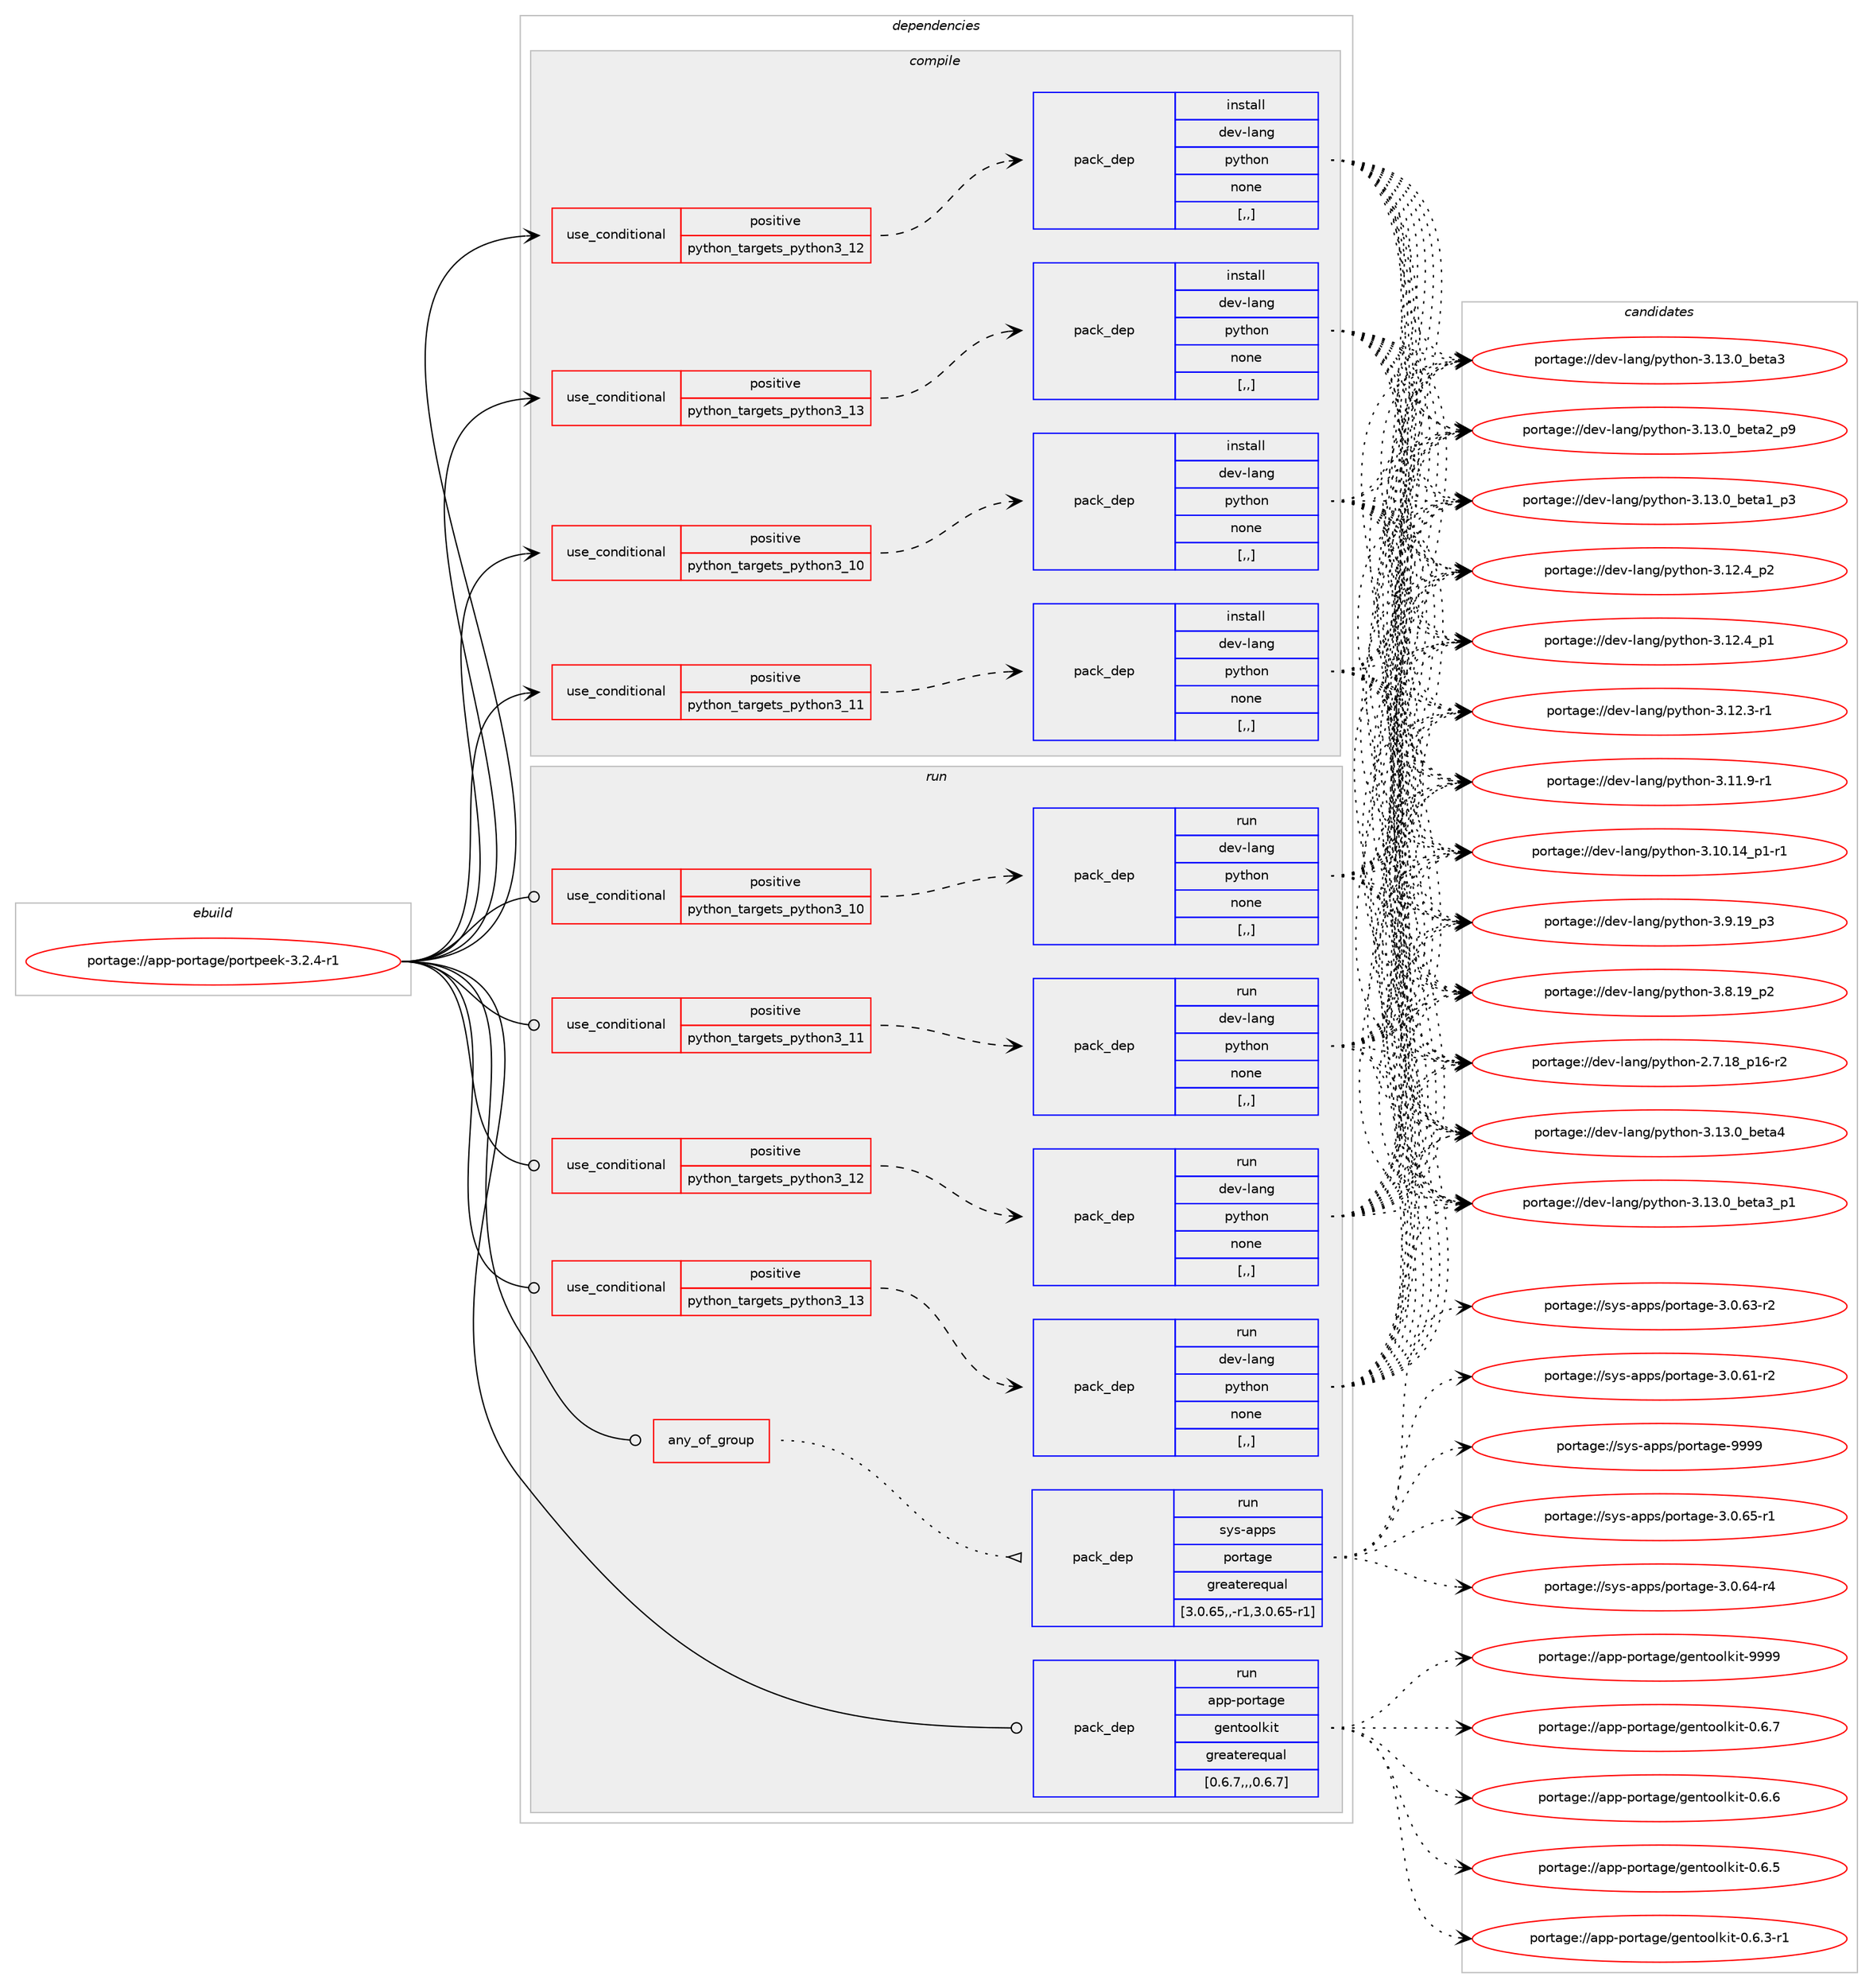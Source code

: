digraph prolog {

# *************
# Graph options
# *************

newrank=true;
concentrate=true;
compound=true;
graph [rankdir=LR,fontname=Helvetica,fontsize=10,ranksep=1.5];#, ranksep=2.5, nodesep=0.2];
edge  [arrowhead=vee];
node  [fontname=Helvetica,fontsize=10];

# **********
# The ebuild
# **********

subgraph cluster_leftcol {
color=gray;
label=<<i>ebuild</i>>;
id [label="portage://app-portage/portpeek-3.2.4-r1", color=red, width=4, href="../app-portage/portpeek-3.2.4-r1.svg"];
}

# ****************
# The dependencies
# ****************

subgraph cluster_midcol {
color=gray;
label=<<i>dependencies</i>>;
subgraph cluster_compile {
fillcolor="#eeeeee";
style=filled;
label=<<i>compile</i>>;
subgraph cond14296 {
dependency51558 [label=<<TABLE BORDER="0" CELLBORDER="1" CELLSPACING="0" CELLPADDING="4"><TR><TD ROWSPAN="3" CELLPADDING="10">use_conditional</TD></TR><TR><TD>positive</TD></TR><TR><TD>python_targets_python3_10</TD></TR></TABLE>>, shape=none, color=red];
subgraph pack36779 {
dependency51559 [label=<<TABLE BORDER="0" CELLBORDER="1" CELLSPACING="0" CELLPADDING="4" WIDTH="220"><TR><TD ROWSPAN="6" CELLPADDING="30">pack_dep</TD></TR><TR><TD WIDTH="110">install</TD></TR><TR><TD>dev-lang</TD></TR><TR><TD>python</TD></TR><TR><TD>none</TD></TR><TR><TD>[,,]</TD></TR></TABLE>>, shape=none, color=blue];
}
dependency51558:e -> dependency51559:w [weight=20,style="dashed",arrowhead="vee"];
}
id:e -> dependency51558:w [weight=20,style="solid",arrowhead="vee"];
subgraph cond14297 {
dependency51560 [label=<<TABLE BORDER="0" CELLBORDER="1" CELLSPACING="0" CELLPADDING="4"><TR><TD ROWSPAN="3" CELLPADDING="10">use_conditional</TD></TR><TR><TD>positive</TD></TR><TR><TD>python_targets_python3_11</TD></TR></TABLE>>, shape=none, color=red];
subgraph pack36780 {
dependency51561 [label=<<TABLE BORDER="0" CELLBORDER="1" CELLSPACING="0" CELLPADDING="4" WIDTH="220"><TR><TD ROWSPAN="6" CELLPADDING="30">pack_dep</TD></TR><TR><TD WIDTH="110">install</TD></TR><TR><TD>dev-lang</TD></TR><TR><TD>python</TD></TR><TR><TD>none</TD></TR><TR><TD>[,,]</TD></TR></TABLE>>, shape=none, color=blue];
}
dependency51560:e -> dependency51561:w [weight=20,style="dashed",arrowhead="vee"];
}
id:e -> dependency51560:w [weight=20,style="solid",arrowhead="vee"];
subgraph cond14298 {
dependency51562 [label=<<TABLE BORDER="0" CELLBORDER="1" CELLSPACING="0" CELLPADDING="4"><TR><TD ROWSPAN="3" CELLPADDING="10">use_conditional</TD></TR><TR><TD>positive</TD></TR><TR><TD>python_targets_python3_12</TD></TR></TABLE>>, shape=none, color=red];
subgraph pack36781 {
dependency51563 [label=<<TABLE BORDER="0" CELLBORDER="1" CELLSPACING="0" CELLPADDING="4" WIDTH="220"><TR><TD ROWSPAN="6" CELLPADDING="30">pack_dep</TD></TR><TR><TD WIDTH="110">install</TD></TR><TR><TD>dev-lang</TD></TR><TR><TD>python</TD></TR><TR><TD>none</TD></TR><TR><TD>[,,]</TD></TR></TABLE>>, shape=none, color=blue];
}
dependency51562:e -> dependency51563:w [weight=20,style="dashed",arrowhead="vee"];
}
id:e -> dependency51562:w [weight=20,style="solid",arrowhead="vee"];
subgraph cond14299 {
dependency51564 [label=<<TABLE BORDER="0" CELLBORDER="1" CELLSPACING="0" CELLPADDING="4"><TR><TD ROWSPAN="3" CELLPADDING="10">use_conditional</TD></TR><TR><TD>positive</TD></TR><TR><TD>python_targets_python3_13</TD></TR></TABLE>>, shape=none, color=red];
subgraph pack36782 {
dependency51565 [label=<<TABLE BORDER="0" CELLBORDER="1" CELLSPACING="0" CELLPADDING="4" WIDTH="220"><TR><TD ROWSPAN="6" CELLPADDING="30">pack_dep</TD></TR><TR><TD WIDTH="110">install</TD></TR><TR><TD>dev-lang</TD></TR><TR><TD>python</TD></TR><TR><TD>none</TD></TR><TR><TD>[,,]</TD></TR></TABLE>>, shape=none, color=blue];
}
dependency51564:e -> dependency51565:w [weight=20,style="dashed",arrowhead="vee"];
}
id:e -> dependency51564:w [weight=20,style="solid",arrowhead="vee"];
}
subgraph cluster_compileandrun {
fillcolor="#eeeeee";
style=filled;
label=<<i>compile and run</i>>;
}
subgraph cluster_run {
fillcolor="#eeeeee";
style=filled;
label=<<i>run</i>>;
subgraph any423 {
dependency51566 [label=<<TABLE BORDER="0" CELLBORDER="1" CELLSPACING="0" CELLPADDING="4"><TR><TD CELLPADDING="10">any_of_group</TD></TR></TABLE>>, shape=none, color=red];subgraph pack36783 {
dependency51567 [label=<<TABLE BORDER="0" CELLBORDER="1" CELLSPACING="0" CELLPADDING="4" WIDTH="220"><TR><TD ROWSPAN="6" CELLPADDING="30">pack_dep</TD></TR><TR><TD WIDTH="110">run</TD></TR><TR><TD>sys-apps</TD></TR><TR><TD>portage</TD></TR><TR><TD>greaterequal</TD></TR><TR><TD>[3.0.65,,-r1,3.0.65-r1]</TD></TR></TABLE>>, shape=none, color=blue];
}
dependency51566:e -> dependency51567:w [weight=20,style="dotted",arrowhead="oinv"];
}
id:e -> dependency51566:w [weight=20,style="solid",arrowhead="odot"];
subgraph cond14300 {
dependency51568 [label=<<TABLE BORDER="0" CELLBORDER="1" CELLSPACING="0" CELLPADDING="4"><TR><TD ROWSPAN="3" CELLPADDING="10">use_conditional</TD></TR><TR><TD>positive</TD></TR><TR><TD>python_targets_python3_10</TD></TR></TABLE>>, shape=none, color=red];
subgraph pack36784 {
dependency51569 [label=<<TABLE BORDER="0" CELLBORDER="1" CELLSPACING="0" CELLPADDING="4" WIDTH="220"><TR><TD ROWSPAN="6" CELLPADDING="30">pack_dep</TD></TR><TR><TD WIDTH="110">run</TD></TR><TR><TD>dev-lang</TD></TR><TR><TD>python</TD></TR><TR><TD>none</TD></TR><TR><TD>[,,]</TD></TR></TABLE>>, shape=none, color=blue];
}
dependency51568:e -> dependency51569:w [weight=20,style="dashed",arrowhead="vee"];
}
id:e -> dependency51568:w [weight=20,style="solid",arrowhead="odot"];
subgraph cond14301 {
dependency51570 [label=<<TABLE BORDER="0" CELLBORDER="1" CELLSPACING="0" CELLPADDING="4"><TR><TD ROWSPAN="3" CELLPADDING="10">use_conditional</TD></TR><TR><TD>positive</TD></TR><TR><TD>python_targets_python3_11</TD></TR></TABLE>>, shape=none, color=red];
subgraph pack36785 {
dependency51571 [label=<<TABLE BORDER="0" CELLBORDER="1" CELLSPACING="0" CELLPADDING="4" WIDTH="220"><TR><TD ROWSPAN="6" CELLPADDING="30">pack_dep</TD></TR><TR><TD WIDTH="110">run</TD></TR><TR><TD>dev-lang</TD></TR><TR><TD>python</TD></TR><TR><TD>none</TD></TR><TR><TD>[,,]</TD></TR></TABLE>>, shape=none, color=blue];
}
dependency51570:e -> dependency51571:w [weight=20,style="dashed",arrowhead="vee"];
}
id:e -> dependency51570:w [weight=20,style="solid",arrowhead="odot"];
subgraph cond14302 {
dependency51572 [label=<<TABLE BORDER="0" CELLBORDER="1" CELLSPACING="0" CELLPADDING="4"><TR><TD ROWSPAN="3" CELLPADDING="10">use_conditional</TD></TR><TR><TD>positive</TD></TR><TR><TD>python_targets_python3_12</TD></TR></TABLE>>, shape=none, color=red];
subgraph pack36786 {
dependency51573 [label=<<TABLE BORDER="0" CELLBORDER="1" CELLSPACING="0" CELLPADDING="4" WIDTH="220"><TR><TD ROWSPAN="6" CELLPADDING="30">pack_dep</TD></TR><TR><TD WIDTH="110">run</TD></TR><TR><TD>dev-lang</TD></TR><TR><TD>python</TD></TR><TR><TD>none</TD></TR><TR><TD>[,,]</TD></TR></TABLE>>, shape=none, color=blue];
}
dependency51572:e -> dependency51573:w [weight=20,style="dashed",arrowhead="vee"];
}
id:e -> dependency51572:w [weight=20,style="solid",arrowhead="odot"];
subgraph cond14303 {
dependency51574 [label=<<TABLE BORDER="0" CELLBORDER="1" CELLSPACING="0" CELLPADDING="4"><TR><TD ROWSPAN="3" CELLPADDING="10">use_conditional</TD></TR><TR><TD>positive</TD></TR><TR><TD>python_targets_python3_13</TD></TR></TABLE>>, shape=none, color=red];
subgraph pack36787 {
dependency51575 [label=<<TABLE BORDER="0" CELLBORDER="1" CELLSPACING="0" CELLPADDING="4" WIDTH="220"><TR><TD ROWSPAN="6" CELLPADDING="30">pack_dep</TD></TR><TR><TD WIDTH="110">run</TD></TR><TR><TD>dev-lang</TD></TR><TR><TD>python</TD></TR><TR><TD>none</TD></TR><TR><TD>[,,]</TD></TR></TABLE>>, shape=none, color=blue];
}
dependency51574:e -> dependency51575:w [weight=20,style="dashed",arrowhead="vee"];
}
id:e -> dependency51574:w [weight=20,style="solid",arrowhead="odot"];
subgraph pack36788 {
dependency51576 [label=<<TABLE BORDER="0" CELLBORDER="1" CELLSPACING="0" CELLPADDING="4" WIDTH="220"><TR><TD ROWSPAN="6" CELLPADDING="30">pack_dep</TD></TR><TR><TD WIDTH="110">run</TD></TR><TR><TD>app-portage</TD></TR><TR><TD>gentoolkit</TD></TR><TR><TD>greaterequal</TD></TR><TR><TD>[0.6.7,,,0.6.7]</TD></TR></TABLE>>, shape=none, color=blue];
}
id:e -> dependency51576:w [weight=20,style="solid",arrowhead="odot"];
}
}

# **************
# The candidates
# **************

subgraph cluster_choices {
rank=same;
color=gray;
label=<<i>candidates</i>>;

subgraph choice36779 {
color=black;
nodesep=1;
choice1001011184510897110103471121211161041111104551464951464895981011169752 [label="portage://dev-lang/python-3.13.0_beta4", color=red, width=4,href="../dev-lang/python-3.13.0_beta4.svg"];
choice10010111845108971101034711212111610411111045514649514648959810111697519511249 [label="portage://dev-lang/python-3.13.0_beta3_p1", color=red, width=4,href="../dev-lang/python-3.13.0_beta3_p1.svg"];
choice1001011184510897110103471121211161041111104551464951464895981011169751 [label="portage://dev-lang/python-3.13.0_beta3", color=red, width=4,href="../dev-lang/python-3.13.0_beta3.svg"];
choice10010111845108971101034711212111610411111045514649514648959810111697509511257 [label="portage://dev-lang/python-3.13.0_beta2_p9", color=red, width=4,href="../dev-lang/python-3.13.0_beta2_p9.svg"];
choice10010111845108971101034711212111610411111045514649514648959810111697499511251 [label="portage://dev-lang/python-3.13.0_beta1_p3", color=red, width=4,href="../dev-lang/python-3.13.0_beta1_p3.svg"];
choice100101118451089711010347112121116104111110455146495046529511250 [label="portage://dev-lang/python-3.12.4_p2", color=red, width=4,href="../dev-lang/python-3.12.4_p2.svg"];
choice100101118451089711010347112121116104111110455146495046529511249 [label="portage://dev-lang/python-3.12.4_p1", color=red, width=4,href="../dev-lang/python-3.12.4_p1.svg"];
choice100101118451089711010347112121116104111110455146495046514511449 [label="portage://dev-lang/python-3.12.3-r1", color=red, width=4,href="../dev-lang/python-3.12.3-r1.svg"];
choice100101118451089711010347112121116104111110455146494946574511449 [label="portage://dev-lang/python-3.11.9-r1", color=red, width=4,href="../dev-lang/python-3.11.9-r1.svg"];
choice100101118451089711010347112121116104111110455146494846495295112494511449 [label="portage://dev-lang/python-3.10.14_p1-r1", color=red, width=4,href="../dev-lang/python-3.10.14_p1-r1.svg"];
choice100101118451089711010347112121116104111110455146574649579511251 [label="portage://dev-lang/python-3.9.19_p3", color=red, width=4,href="../dev-lang/python-3.9.19_p3.svg"];
choice100101118451089711010347112121116104111110455146564649579511250 [label="portage://dev-lang/python-3.8.19_p2", color=red, width=4,href="../dev-lang/python-3.8.19_p2.svg"];
choice100101118451089711010347112121116104111110455046554649569511249544511450 [label="portage://dev-lang/python-2.7.18_p16-r2", color=red, width=4,href="../dev-lang/python-2.7.18_p16-r2.svg"];
dependency51559:e -> choice1001011184510897110103471121211161041111104551464951464895981011169752:w [style=dotted,weight="100"];
dependency51559:e -> choice10010111845108971101034711212111610411111045514649514648959810111697519511249:w [style=dotted,weight="100"];
dependency51559:e -> choice1001011184510897110103471121211161041111104551464951464895981011169751:w [style=dotted,weight="100"];
dependency51559:e -> choice10010111845108971101034711212111610411111045514649514648959810111697509511257:w [style=dotted,weight="100"];
dependency51559:e -> choice10010111845108971101034711212111610411111045514649514648959810111697499511251:w [style=dotted,weight="100"];
dependency51559:e -> choice100101118451089711010347112121116104111110455146495046529511250:w [style=dotted,weight="100"];
dependency51559:e -> choice100101118451089711010347112121116104111110455146495046529511249:w [style=dotted,weight="100"];
dependency51559:e -> choice100101118451089711010347112121116104111110455146495046514511449:w [style=dotted,weight="100"];
dependency51559:e -> choice100101118451089711010347112121116104111110455146494946574511449:w [style=dotted,weight="100"];
dependency51559:e -> choice100101118451089711010347112121116104111110455146494846495295112494511449:w [style=dotted,weight="100"];
dependency51559:e -> choice100101118451089711010347112121116104111110455146574649579511251:w [style=dotted,weight="100"];
dependency51559:e -> choice100101118451089711010347112121116104111110455146564649579511250:w [style=dotted,weight="100"];
dependency51559:e -> choice100101118451089711010347112121116104111110455046554649569511249544511450:w [style=dotted,weight="100"];
}
subgraph choice36780 {
color=black;
nodesep=1;
choice1001011184510897110103471121211161041111104551464951464895981011169752 [label="portage://dev-lang/python-3.13.0_beta4", color=red, width=4,href="../dev-lang/python-3.13.0_beta4.svg"];
choice10010111845108971101034711212111610411111045514649514648959810111697519511249 [label="portage://dev-lang/python-3.13.0_beta3_p1", color=red, width=4,href="../dev-lang/python-3.13.0_beta3_p1.svg"];
choice1001011184510897110103471121211161041111104551464951464895981011169751 [label="portage://dev-lang/python-3.13.0_beta3", color=red, width=4,href="../dev-lang/python-3.13.0_beta3.svg"];
choice10010111845108971101034711212111610411111045514649514648959810111697509511257 [label="portage://dev-lang/python-3.13.0_beta2_p9", color=red, width=4,href="../dev-lang/python-3.13.0_beta2_p9.svg"];
choice10010111845108971101034711212111610411111045514649514648959810111697499511251 [label="portage://dev-lang/python-3.13.0_beta1_p3", color=red, width=4,href="../dev-lang/python-3.13.0_beta1_p3.svg"];
choice100101118451089711010347112121116104111110455146495046529511250 [label="portage://dev-lang/python-3.12.4_p2", color=red, width=4,href="../dev-lang/python-3.12.4_p2.svg"];
choice100101118451089711010347112121116104111110455146495046529511249 [label="portage://dev-lang/python-3.12.4_p1", color=red, width=4,href="../dev-lang/python-3.12.4_p1.svg"];
choice100101118451089711010347112121116104111110455146495046514511449 [label="portage://dev-lang/python-3.12.3-r1", color=red, width=4,href="../dev-lang/python-3.12.3-r1.svg"];
choice100101118451089711010347112121116104111110455146494946574511449 [label="portage://dev-lang/python-3.11.9-r1", color=red, width=4,href="../dev-lang/python-3.11.9-r1.svg"];
choice100101118451089711010347112121116104111110455146494846495295112494511449 [label="portage://dev-lang/python-3.10.14_p1-r1", color=red, width=4,href="../dev-lang/python-3.10.14_p1-r1.svg"];
choice100101118451089711010347112121116104111110455146574649579511251 [label="portage://dev-lang/python-3.9.19_p3", color=red, width=4,href="../dev-lang/python-3.9.19_p3.svg"];
choice100101118451089711010347112121116104111110455146564649579511250 [label="portage://dev-lang/python-3.8.19_p2", color=red, width=4,href="../dev-lang/python-3.8.19_p2.svg"];
choice100101118451089711010347112121116104111110455046554649569511249544511450 [label="portage://dev-lang/python-2.7.18_p16-r2", color=red, width=4,href="../dev-lang/python-2.7.18_p16-r2.svg"];
dependency51561:e -> choice1001011184510897110103471121211161041111104551464951464895981011169752:w [style=dotted,weight="100"];
dependency51561:e -> choice10010111845108971101034711212111610411111045514649514648959810111697519511249:w [style=dotted,weight="100"];
dependency51561:e -> choice1001011184510897110103471121211161041111104551464951464895981011169751:w [style=dotted,weight="100"];
dependency51561:e -> choice10010111845108971101034711212111610411111045514649514648959810111697509511257:w [style=dotted,weight="100"];
dependency51561:e -> choice10010111845108971101034711212111610411111045514649514648959810111697499511251:w [style=dotted,weight="100"];
dependency51561:e -> choice100101118451089711010347112121116104111110455146495046529511250:w [style=dotted,weight="100"];
dependency51561:e -> choice100101118451089711010347112121116104111110455146495046529511249:w [style=dotted,weight="100"];
dependency51561:e -> choice100101118451089711010347112121116104111110455146495046514511449:w [style=dotted,weight="100"];
dependency51561:e -> choice100101118451089711010347112121116104111110455146494946574511449:w [style=dotted,weight="100"];
dependency51561:e -> choice100101118451089711010347112121116104111110455146494846495295112494511449:w [style=dotted,weight="100"];
dependency51561:e -> choice100101118451089711010347112121116104111110455146574649579511251:w [style=dotted,weight="100"];
dependency51561:e -> choice100101118451089711010347112121116104111110455146564649579511250:w [style=dotted,weight="100"];
dependency51561:e -> choice100101118451089711010347112121116104111110455046554649569511249544511450:w [style=dotted,weight="100"];
}
subgraph choice36781 {
color=black;
nodesep=1;
choice1001011184510897110103471121211161041111104551464951464895981011169752 [label="portage://dev-lang/python-3.13.0_beta4", color=red, width=4,href="../dev-lang/python-3.13.0_beta4.svg"];
choice10010111845108971101034711212111610411111045514649514648959810111697519511249 [label="portage://dev-lang/python-3.13.0_beta3_p1", color=red, width=4,href="../dev-lang/python-3.13.0_beta3_p1.svg"];
choice1001011184510897110103471121211161041111104551464951464895981011169751 [label="portage://dev-lang/python-3.13.0_beta3", color=red, width=4,href="../dev-lang/python-3.13.0_beta3.svg"];
choice10010111845108971101034711212111610411111045514649514648959810111697509511257 [label="portage://dev-lang/python-3.13.0_beta2_p9", color=red, width=4,href="../dev-lang/python-3.13.0_beta2_p9.svg"];
choice10010111845108971101034711212111610411111045514649514648959810111697499511251 [label="portage://dev-lang/python-3.13.0_beta1_p3", color=red, width=4,href="../dev-lang/python-3.13.0_beta1_p3.svg"];
choice100101118451089711010347112121116104111110455146495046529511250 [label="portage://dev-lang/python-3.12.4_p2", color=red, width=4,href="../dev-lang/python-3.12.4_p2.svg"];
choice100101118451089711010347112121116104111110455146495046529511249 [label="portage://dev-lang/python-3.12.4_p1", color=red, width=4,href="../dev-lang/python-3.12.4_p1.svg"];
choice100101118451089711010347112121116104111110455146495046514511449 [label="portage://dev-lang/python-3.12.3-r1", color=red, width=4,href="../dev-lang/python-3.12.3-r1.svg"];
choice100101118451089711010347112121116104111110455146494946574511449 [label="portage://dev-lang/python-3.11.9-r1", color=red, width=4,href="../dev-lang/python-3.11.9-r1.svg"];
choice100101118451089711010347112121116104111110455146494846495295112494511449 [label="portage://dev-lang/python-3.10.14_p1-r1", color=red, width=4,href="../dev-lang/python-3.10.14_p1-r1.svg"];
choice100101118451089711010347112121116104111110455146574649579511251 [label="portage://dev-lang/python-3.9.19_p3", color=red, width=4,href="../dev-lang/python-3.9.19_p3.svg"];
choice100101118451089711010347112121116104111110455146564649579511250 [label="portage://dev-lang/python-3.8.19_p2", color=red, width=4,href="../dev-lang/python-3.8.19_p2.svg"];
choice100101118451089711010347112121116104111110455046554649569511249544511450 [label="portage://dev-lang/python-2.7.18_p16-r2", color=red, width=4,href="../dev-lang/python-2.7.18_p16-r2.svg"];
dependency51563:e -> choice1001011184510897110103471121211161041111104551464951464895981011169752:w [style=dotted,weight="100"];
dependency51563:e -> choice10010111845108971101034711212111610411111045514649514648959810111697519511249:w [style=dotted,weight="100"];
dependency51563:e -> choice1001011184510897110103471121211161041111104551464951464895981011169751:w [style=dotted,weight="100"];
dependency51563:e -> choice10010111845108971101034711212111610411111045514649514648959810111697509511257:w [style=dotted,weight="100"];
dependency51563:e -> choice10010111845108971101034711212111610411111045514649514648959810111697499511251:w [style=dotted,weight="100"];
dependency51563:e -> choice100101118451089711010347112121116104111110455146495046529511250:w [style=dotted,weight="100"];
dependency51563:e -> choice100101118451089711010347112121116104111110455146495046529511249:w [style=dotted,weight="100"];
dependency51563:e -> choice100101118451089711010347112121116104111110455146495046514511449:w [style=dotted,weight="100"];
dependency51563:e -> choice100101118451089711010347112121116104111110455146494946574511449:w [style=dotted,weight="100"];
dependency51563:e -> choice100101118451089711010347112121116104111110455146494846495295112494511449:w [style=dotted,weight="100"];
dependency51563:e -> choice100101118451089711010347112121116104111110455146574649579511251:w [style=dotted,weight="100"];
dependency51563:e -> choice100101118451089711010347112121116104111110455146564649579511250:w [style=dotted,weight="100"];
dependency51563:e -> choice100101118451089711010347112121116104111110455046554649569511249544511450:w [style=dotted,weight="100"];
}
subgraph choice36782 {
color=black;
nodesep=1;
choice1001011184510897110103471121211161041111104551464951464895981011169752 [label="portage://dev-lang/python-3.13.0_beta4", color=red, width=4,href="../dev-lang/python-3.13.0_beta4.svg"];
choice10010111845108971101034711212111610411111045514649514648959810111697519511249 [label="portage://dev-lang/python-3.13.0_beta3_p1", color=red, width=4,href="../dev-lang/python-3.13.0_beta3_p1.svg"];
choice1001011184510897110103471121211161041111104551464951464895981011169751 [label="portage://dev-lang/python-3.13.0_beta3", color=red, width=4,href="../dev-lang/python-3.13.0_beta3.svg"];
choice10010111845108971101034711212111610411111045514649514648959810111697509511257 [label="portage://dev-lang/python-3.13.0_beta2_p9", color=red, width=4,href="../dev-lang/python-3.13.0_beta2_p9.svg"];
choice10010111845108971101034711212111610411111045514649514648959810111697499511251 [label="portage://dev-lang/python-3.13.0_beta1_p3", color=red, width=4,href="../dev-lang/python-3.13.0_beta1_p3.svg"];
choice100101118451089711010347112121116104111110455146495046529511250 [label="portage://dev-lang/python-3.12.4_p2", color=red, width=4,href="../dev-lang/python-3.12.4_p2.svg"];
choice100101118451089711010347112121116104111110455146495046529511249 [label="portage://dev-lang/python-3.12.4_p1", color=red, width=4,href="../dev-lang/python-3.12.4_p1.svg"];
choice100101118451089711010347112121116104111110455146495046514511449 [label="portage://dev-lang/python-3.12.3-r1", color=red, width=4,href="../dev-lang/python-3.12.3-r1.svg"];
choice100101118451089711010347112121116104111110455146494946574511449 [label="portage://dev-lang/python-3.11.9-r1", color=red, width=4,href="../dev-lang/python-3.11.9-r1.svg"];
choice100101118451089711010347112121116104111110455146494846495295112494511449 [label="portage://dev-lang/python-3.10.14_p1-r1", color=red, width=4,href="../dev-lang/python-3.10.14_p1-r1.svg"];
choice100101118451089711010347112121116104111110455146574649579511251 [label="portage://dev-lang/python-3.9.19_p3", color=red, width=4,href="../dev-lang/python-3.9.19_p3.svg"];
choice100101118451089711010347112121116104111110455146564649579511250 [label="portage://dev-lang/python-3.8.19_p2", color=red, width=4,href="../dev-lang/python-3.8.19_p2.svg"];
choice100101118451089711010347112121116104111110455046554649569511249544511450 [label="portage://dev-lang/python-2.7.18_p16-r2", color=red, width=4,href="../dev-lang/python-2.7.18_p16-r2.svg"];
dependency51565:e -> choice1001011184510897110103471121211161041111104551464951464895981011169752:w [style=dotted,weight="100"];
dependency51565:e -> choice10010111845108971101034711212111610411111045514649514648959810111697519511249:w [style=dotted,weight="100"];
dependency51565:e -> choice1001011184510897110103471121211161041111104551464951464895981011169751:w [style=dotted,weight="100"];
dependency51565:e -> choice10010111845108971101034711212111610411111045514649514648959810111697509511257:w [style=dotted,weight="100"];
dependency51565:e -> choice10010111845108971101034711212111610411111045514649514648959810111697499511251:w [style=dotted,weight="100"];
dependency51565:e -> choice100101118451089711010347112121116104111110455146495046529511250:w [style=dotted,weight="100"];
dependency51565:e -> choice100101118451089711010347112121116104111110455146495046529511249:w [style=dotted,weight="100"];
dependency51565:e -> choice100101118451089711010347112121116104111110455146495046514511449:w [style=dotted,weight="100"];
dependency51565:e -> choice100101118451089711010347112121116104111110455146494946574511449:w [style=dotted,weight="100"];
dependency51565:e -> choice100101118451089711010347112121116104111110455146494846495295112494511449:w [style=dotted,weight="100"];
dependency51565:e -> choice100101118451089711010347112121116104111110455146574649579511251:w [style=dotted,weight="100"];
dependency51565:e -> choice100101118451089711010347112121116104111110455146564649579511250:w [style=dotted,weight="100"];
dependency51565:e -> choice100101118451089711010347112121116104111110455046554649569511249544511450:w [style=dotted,weight="100"];
}
subgraph choice36783 {
color=black;
nodesep=1;
choice115121115459711211211547112111114116971031014557575757 [label="portage://sys-apps/portage-9999", color=red, width=4,href="../sys-apps/portage-9999.svg"];
choice11512111545971121121154711211111411697103101455146484654534511449 [label="portage://sys-apps/portage-3.0.65-r1", color=red, width=4,href="../sys-apps/portage-3.0.65-r1.svg"];
choice11512111545971121121154711211111411697103101455146484654524511452 [label="portage://sys-apps/portage-3.0.64-r4", color=red, width=4,href="../sys-apps/portage-3.0.64-r4.svg"];
choice11512111545971121121154711211111411697103101455146484654514511450 [label="portage://sys-apps/portage-3.0.63-r2", color=red, width=4,href="../sys-apps/portage-3.0.63-r2.svg"];
choice11512111545971121121154711211111411697103101455146484654494511450 [label="portage://sys-apps/portage-3.0.61-r2", color=red, width=4,href="../sys-apps/portage-3.0.61-r2.svg"];
dependency51567:e -> choice115121115459711211211547112111114116971031014557575757:w [style=dotted,weight="100"];
dependency51567:e -> choice11512111545971121121154711211111411697103101455146484654534511449:w [style=dotted,weight="100"];
dependency51567:e -> choice11512111545971121121154711211111411697103101455146484654524511452:w [style=dotted,weight="100"];
dependency51567:e -> choice11512111545971121121154711211111411697103101455146484654514511450:w [style=dotted,weight="100"];
dependency51567:e -> choice11512111545971121121154711211111411697103101455146484654494511450:w [style=dotted,weight="100"];
}
subgraph choice36784 {
color=black;
nodesep=1;
choice1001011184510897110103471121211161041111104551464951464895981011169752 [label="portage://dev-lang/python-3.13.0_beta4", color=red, width=4,href="../dev-lang/python-3.13.0_beta4.svg"];
choice10010111845108971101034711212111610411111045514649514648959810111697519511249 [label="portage://dev-lang/python-3.13.0_beta3_p1", color=red, width=4,href="../dev-lang/python-3.13.0_beta3_p1.svg"];
choice1001011184510897110103471121211161041111104551464951464895981011169751 [label="portage://dev-lang/python-3.13.0_beta3", color=red, width=4,href="../dev-lang/python-3.13.0_beta3.svg"];
choice10010111845108971101034711212111610411111045514649514648959810111697509511257 [label="portage://dev-lang/python-3.13.0_beta2_p9", color=red, width=4,href="../dev-lang/python-3.13.0_beta2_p9.svg"];
choice10010111845108971101034711212111610411111045514649514648959810111697499511251 [label="portage://dev-lang/python-3.13.0_beta1_p3", color=red, width=4,href="../dev-lang/python-3.13.0_beta1_p3.svg"];
choice100101118451089711010347112121116104111110455146495046529511250 [label="portage://dev-lang/python-3.12.4_p2", color=red, width=4,href="../dev-lang/python-3.12.4_p2.svg"];
choice100101118451089711010347112121116104111110455146495046529511249 [label="portage://dev-lang/python-3.12.4_p1", color=red, width=4,href="../dev-lang/python-3.12.4_p1.svg"];
choice100101118451089711010347112121116104111110455146495046514511449 [label="portage://dev-lang/python-3.12.3-r1", color=red, width=4,href="../dev-lang/python-3.12.3-r1.svg"];
choice100101118451089711010347112121116104111110455146494946574511449 [label="portage://dev-lang/python-3.11.9-r1", color=red, width=4,href="../dev-lang/python-3.11.9-r1.svg"];
choice100101118451089711010347112121116104111110455146494846495295112494511449 [label="portage://dev-lang/python-3.10.14_p1-r1", color=red, width=4,href="../dev-lang/python-3.10.14_p1-r1.svg"];
choice100101118451089711010347112121116104111110455146574649579511251 [label="portage://dev-lang/python-3.9.19_p3", color=red, width=4,href="../dev-lang/python-3.9.19_p3.svg"];
choice100101118451089711010347112121116104111110455146564649579511250 [label="portage://dev-lang/python-3.8.19_p2", color=red, width=4,href="../dev-lang/python-3.8.19_p2.svg"];
choice100101118451089711010347112121116104111110455046554649569511249544511450 [label="portage://dev-lang/python-2.7.18_p16-r2", color=red, width=4,href="../dev-lang/python-2.7.18_p16-r2.svg"];
dependency51569:e -> choice1001011184510897110103471121211161041111104551464951464895981011169752:w [style=dotted,weight="100"];
dependency51569:e -> choice10010111845108971101034711212111610411111045514649514648959810111697519511249:w [style=dotted,weight="100"];
dependency51569:e -> choice1001011184510897110103471121211161041111104551464951464895981011169751:w [style=dotted,weight="100"];
dependency51569:e -> choice10010111845108971101034711212111610411111045514649514648959810111697509511257:w [style=dotted,weight="100"];
dependency51569:e -> choice10010111845108971101034711212111610411111045514649514648959810111697499511251:w [style=dotted,weight="100"];
dependency51569:e -> choice100101118451089711010347112121116104111110455146495046529511250:w [style=dotted,weight="100"];
dependency51569:e -> choice100101118451089711010347112121116104111110455146495046529511249:w [style=dotted,weight="100"];
dependency51569:e -> choice100101118451089711010347112121116104111110455146495046514511449:w [style=dotted,weight="100"];
dependency51569:e -> choice100101118451089711010347112121116104111110455146494946574511449:w [style=dotted,weight="100"];
dependency51569:e -> choice100101118451089711010347112121116104111110455146494846495295112494511449:w [style=dotted,weight="100"];
dependency51569:e -> choice100101118451089711010347112121116104111110455146574649579511251:w [style=dotted,weight="100"];
dependency51569:e -> choice100101118451089711010347112121116104111110455146564649579511250:w [style=dotted,weight="100"];
dependency51569:e -> choice100101118451089711010347112121116104111110455046554649569511249544511450:w [style=dotted,weight="100"];
}
subgraph choice36785 {
color=black;
nodesep=1;
choice1001011184510897110103471121211161041111104551464951464895981011169752 [label="portage://dev-lang/python-3.13.0_beta4", color=red, width=4,href="../dev-lang/python-3.13.0_beta4.svg"];
choice10010111845108971101034711212111610411111045514649514648959810111697519511249 [label="portage://dev-lang/python-3.13.0_beta3_p1", color=red, width=4,href="../dev-lang/python-3.13.0_beta3_p1.svg"];
choice1001011184510897110103471121211161041111104551464951464895981011169751 [label="portage://dev-lang/python-3.13.0_beta3", color=red, width=4,href="../dev-lang/python-3.13.0_beta3.svg"];
choice10010111845108971101034711212111610411111045514649514648959810111697509511257 [label="portage://dev-lang/python-3.13.0_beta2_p9", color=red, width=4,href="../dev-lang/python-3.13.0_beta2_p9.svg"];
choice10010111845108971101034711212111610411111045514649514648959810111697499511251 [label="portage://dev-lang/python-3.13.0_beta1_p3", color=red, width=4,href="../dev-lang/python-3.13.0_beta1_p3.svg"];
choice100101118451089711010347112121116104111110455146495046529511250 [label="portage://dev-lang/python-3.12.4_p2", color=red, width=4,href="../dev-lang/python-3.12.4_p2.svg"];
choice100101118451089711010347112121116104111110455146495046529511249 [label="portage://dev-lang/python-3.12.4_p1", color=red, width=4,href="../dev-lang/python-3.12.4_p1.svg"];
choice100101118451089711010347112121116104111110455146495046514511449 [label="portage://dev-lang/python-3.12.3-r1", color=red, width=4,href="../dev-lang/python-3.12.3-r1.svg"];
choice100101118451089711010347112121116104111110455146494946574511449 [label="portage://dev-lang/python-3.11.9-r1", color=red, width=4,href="../dev-lang/python-3.11.9-r1.svg"];
choice100101118451089711010347112121116104111110455146494846495295112494511449 [label="portage://dev-lang/python-3.10.14_p1-r1", color=red, width=4,href="../dev-lang/python-3.10.14_p1-r1.svg"];
choice100101118451089711010347112121116104111110455146574649579511251 [label="portage://dev-lang/python-3.9.19_p3", color=red, width=4,href="../dev-lang/python-3.9.19_p3.svg"];
choice100101118451089711010347112121116104111110455146564649579511250 [label="portage://dev-lang/python-3.8.19_p2", color=red, width=4,href="../dev-lang/python-3.8.19_p2.svg"];
choice100101118451089711010347112121116104111110455046554649569511249544511450 [label="portage://dev-lang/python-2.7.18_p16-r2", color=red, width=4,href="../dev-lang/python-2.7.18_p16-r2.svg"];
dependency51571:e -> choice1001011184510897110103471121211161041111104551464951464895981011169752:w [style=dotted,weight="100"];
dependency51571:e -> choice10010111845108971101034711212111610411111045514649514648959810111697519511249:w [style=dotted,weight="100"];
dependency51571:e -> choice1001011184510897110103471121211161041111104551464951464895981011169751:w [style=dotted,weight="100"];
dependency51571:e -> choice10010111845108971101034711212111610411111045514649514648959810111697509511257:w [style=dotted,weight="100"];
dependency51571:e -> choice10010111845108971101034711212111610411111045514649514648959810111697499511251:w [style=dotted,weight="100"];
dependency51571:e -> choice100101118451089711010347112121116104111110455146495046529511250:w [style=dotted,weight="100"];
dependency51571:e -> choice100101118451089711010347112121116104111110455146495046529511249:w [style=dotted,weight="100"];
dependency51571:e -> choice100101118451089711010347112121116104111110455146495046514511449:w [style=dotted,weight="100"];
dependency51571:e -> choice100101118451089711010347112121116104111110455146494946574511449:w [style=dotted,weight="100"];
dependency51571:e -> choice100101118451089711010347112121116104111110455146494846495295112494511449:w [style=dotted,weight="100"];
dependency51571:e -> choice100101118451089711010347112121116104111110455146574649579511251:w [style=dotted,weight="100"];
dependency51571:e -> choice100101118451089711010347112121116104111110455146564649579511250:w [style=dotted,weight="100"];
dependency51571:e -> choice100101118451089711010347112121116104111110455046554649569511249544511450:w [style=dotted,weight="100"];
}
subgraph choice36786 {
color=black;
nodesep=1;
choice1001011184510897110103471121211161041111104551464951464895981011169752 [label="portage://dev-lang/python-3.13.0_beta4", color=red, width=4,href="../dev-lang/python-3.13.0_beta4.svg"];
choice10010111845108971101034711212111610411111045514649514648959810111697519511249 [label="portage://dev-lang/python-3.13.0_beta3_p1", color=red, width=4,href="../dev-lang/python-3.13.0_beta3_p1.svg"];
choice1001011184510897110103471121211161041111104551464951464895981011169751 [label="portage://dev-lang/python-3.13.0_beta3", color=red, width=4,href="../dev-lang/python-3.13.0_beta3.svg"];
choice10010111845108971101034711212111610411111045514649514648959810111697509511257 [label="portage://dev-lang/python-3.13.0_beta2_p9", color=red, width=4,href="../dev-lang/python-3.13.0_beta2_p9.svg"];
choice10010111845108971101034711212111610411111045514649514648959810111697499511251 [label="portage://dev-lang/python-3.13.0_beta1_p3", color=red, width=4,href="../dev-lang/python-3.13.0_beta1_p3.svg"];
choice100101118451089711010347112121116104111110455146495046529511250 [label="portage://dev-lang/python-3.12.4_p2", color=red, width=4,href="../dev-lang/python-3.12.4_p2.svg"];
choice100101118451089711010347112121116104111110455146495046529511249 [label="portage://dev-lang/python-3.12.4_p1", color=red, width=4,href="../dev-lang/python-3.12.4_p1.svg"];
choice100101118451089711010347112121116104111110455146495046514511449 [label="portage://dev-lang/python-3.12.3-r1", color=red, width=4,href="../dev-lang/python-3.12.3-r1.svg"];
choice100101118451089711010347112121116104111110455146494946574511449 [label="portage://dev-lang/python-3.11.9-r1", color=red, width=4,href="../dev-lang/python-3.11.9-r1.svg"];
choice100101118451089711010347112121116104111110455146494846495295112494511449 [label="portage://dev-lang/python-3.10.14_p1-r1", color=red, width=4,href="../dev-lang/python-3.10.14_p1-r1.svg"];
choice100101118451089711010347112121116104111110455146574649579511251 [label="portage://dev-lang/python-3.9.19_p3", color=red, width=4,href="../dev-lang/python-3.9.19_p3.svg"];
choice100101118451089711010347112121116104111110455146564649579511250 [label="portage://dev-lang/python-3.8.19_p2", color=red, width=4,href="../dev-lang/python-3.8.19_p2.svg"];
choice100101118451089711010347112121116104111110455046554649569511249544511450 [label="portage://dev-lang/python-2.7.18_p16-r2", color=red, width=4,href="../dev-lang/python-2.7.18_p16-r2.svg"];
dependency51573:e -> choice1001011184510897110103471121211161041111104551464951464895981011169752:w [style=dotted,weight="100"];
dependency51573:e -> choice10010111845108971101034711212111610411111045514649514648959810111697519511249:w [style=dotted,weight="100"];
dependency51573:e -> choice1001011184510897110103471121211161041111104551464951464895981011169751:w [style=dotted,weight="100"];
dependency51573:e -> choice10010111845108971101034711212111610411111045514649514648959810111697509511257:w [style=dotted,weight="100"];
dependency51573:e -> choice10010111845108971101034711212111610411111045514649514648959810111697499511251:w [style=dotted,weight="100"];
dependency51573:e -> choice100101118451089711010347112121116104111110455146495046529511250:w [style=dotted,weight="100"];
dependency51573:e -> choice100101118451089711010347112121116104111110455146495046529511249:w [style=dotted,weight="100"];
dependency51573:e -> choice100101118451089711010347112121116104111110455146495046514511449:w [style=dotted,weight="100"];
dependency51573:e -> choice100101118451089711010347112121116104111110455146494946574511449:w [style=dotted,weight="100"];
dependency51573:e -> choice100101118451089711010347112121116104111110455146494846495295112494511449:w [style=dotted,weight="100"];
dependency51573:e -> choice100101118451089711010347112121116104111110455146574649579511251:w [style=dotted,weight="100"];
dependency51573:e -> choice100101118451089711010347112121116104111110455146564649579511250:w [style=dotted,weight="100"];
dependency51573:e -> choice100101118451089711010347112121116104111110455046554649569511249544511450:w [style=dotted,weight="100"];
}
subgraph choice36787 {
color=black;
nodesep=1;
choice1001011184510897110103471121211161041111104551464951464895981011169752 [label="portage://dev-lang/python-3.13.0_beta4", color=red, width=4,href="../dev-lang/python-3.13.0_beta4.svg"];
choice10010111845108971101034711212111610411111045514649514648959810111697519511249 [label="portage://dev-lang/python-3.13.0_beta3_p1", color=red, width=4,href="../dev-lang/python-3.13.0_beta3_p1.svg"];
choice1001011184510897110103471121211161041111104551464951464895981011169751 [label="portage://dev-lang/python-3.13.0_beta3", color=red, width=4,href="../dev-lang/python-3.13.0_beta3.svg"];
choice10010111845108971101034711212111610411111045514649514648959810111697509511257 [label="portage://dev-lang/python-3.13.0_beta2_p9", color=red, width=4,href="../dev-lang/python-3.13.0_beta2_p9.svg"];
choice10010111845108971101034711212111610411111045514649514648959810111697499511251 [label="portage://dev-lang/python-3.13.0_beta1_p3", color=red, width=4,href="../dev-lang/python-3.13.0_beta1_p3.svg"];
choice100101118451089711010347112121116104111110455146495046529511250 [label="portage://dev-lang/python-3.12.4_p2", color=red, width=4,href="../dev-lang/python-3.12.4_p2.svg"];
choice100101118451089711010347112121116104111110455146495046529511249 [label="portage://dev-lang/python-3.12.4_p1", color=red, width=4,href="../dev-lang/python-3.12.4_p1.svg"];
choice100101118451089711010347112121116104111110455146495046514511449 [label="portage://dev-lang/python-3.12.3-r1", color=red, width=4,href="../dev-lang/python-3.12.3-r1.svg"];
choice100101118451089711010347112121116104111110455146494946574511449 [label="portage://dev-lang/python-3.11.9-r1", color=red, width=4,href="../dev-lang/python-3.11.9-r1.svg"];
choice100101118451089711010347112121116104111110455146494846495295112494511449 [label="portage://dev-lang/python-3.10.14_p1-r1", color=red, width=4,href="../dev-lang/python-3.10.14_p1-r1.svg"];
choice100101118451089711010347112121116104111110455146574649579511251 [label="portage://dev-lang/python-3.9.19_p3", color=red, width=4,href="../dev-lang/python-3.9.19_p3.svg"];
choice100101118451089711010347112121116104111110455146564649579511250 [label="portage://dev-lang/python-3.8.19_p2", color=red, width=4,href="../dev-lang/python-3.8.19_p2.svg"];
choice100101118451089711010347112121116104111110455046554649569511249544511450 [label="portage://dev-lang/python-2.7.18_p16-r2", color=red, width=4,href="../dev-lang/python-2.7.18_p16-r2.svg"];
dependency51575:e -> choice1001011184510897110103471121211161041111104551464951464895981011169752:w [style=dotted,weight="100"];
dependency51575:e -> choice10010111845108971101034711212111610411111045514649514648959810111697519511249:w [style=dotted,weight="100"];
dependency51575:e -> choice1001011184510897110103471121211161041111104551464951464895981011169751:w [style=dotted,weight="100"];
dependency51575:e -> choice10010111845108971101034711212111610411111045514649514648959810111697509511257:w [style=dotted,weight="100"];
dependency51575:e -> choice10010111845108971101034711212111610411111045514649514648959810111697499511251:w [style=dotted,weight="100"];
dependency51575:e -> choice100101118451089711010347112121116104111110455146495046529511250:w [style=dotted,weight="100"];
dependency51575:e -> choice100101118451089711010347112121116104111110455146495046529511249:w [style=dotted,weight="100"];
dependency51575:e -> choice100101118451089711010347112121116104111110455146495046514511449:w [style=dotted,weight="100"];
dependency51575:e -> choice100101118451089711010347112121116104111110455146494946574511449:w [style=dotted,weight="100"];
dependency51575:e -> choice100101118451089711010347112121116104111110455146494846495295112494511449:w [style=dotted,weight="100"];
dependency51575:e -> choice100101118451089711010347112121116104111110455146574649579511251:w [style=dotted,weight="100"];
dependency51575:e -> choice100101118451089711010347112121116104111110455146564649579511250:w [style=dotted,weight="100"];
dependency51575:e -> choice100101118451089711010347112121116104111110455046554649569511249544511450:w [style=dotted,weight="100"];
}
subgraph choice36788 {
color=black;
nodesep=1;
choice971121124511211111411697103101471031011101161111111081071051164557575757 [label="portage://app-portage/gentoolkit-9999", color=red, width=4,href="../app-portage/gentoolkit-9999.svg"];
choice97112112451121111141169710310147103101110116111111108107105116454846544655 [label="portage://app-portage/gentoolkit-0.6.7", color=red, width=4,href="../app-portage/gentoolkit-0.6.7.svg"];
choice97112112451121111141169710310147103101110116111111108107105116454846544654 [label="portage://app-portage/gentoolkit-0.6.6", color=red, width=4,href="../app-portage/gentoolkit-0.6.6.svg"];
choice97112112451121111141169710310147103101110116111111108107105116454846544653 [label="portage://app-portage/gentoolkit-0.6.5", color=red, width=4,href="../app-portage/gentoolkit-0.6.5.svg"];
choice971121124511211111411697103101471031011101161111111081071051164548465446514511449 [label="portage://app-portage/gentoolkit-0.6.3-r1", color=red, width=4,href="../app-portage/gentoolkit-0.6.3-r1.svg"];
dependency51576:e -> choice971121124511211111411697103101471031011101161111111081071051164557575757:w [style=dotted,weight="100"];
dependency51576:e -> choice97112112451121111141169710310147103101110116111111108107105116454846544655:w [style=dotted,weight="100"];
dependency51576:e -> choice97112112451121111141169710310147103101110116111111108107105116454846544654:w [style=dotted,weight="100"];
dependency51576:e -> choice97112112451121111141169710310147103101110116111111108107105116454846544653:w [style=dotted,weight="100"];
dependency51576:e -> choice971121124511211111411697103101471031011101161111111081071051164548465446514511449:w [style=dotted,weight="100"];
}
}

}
